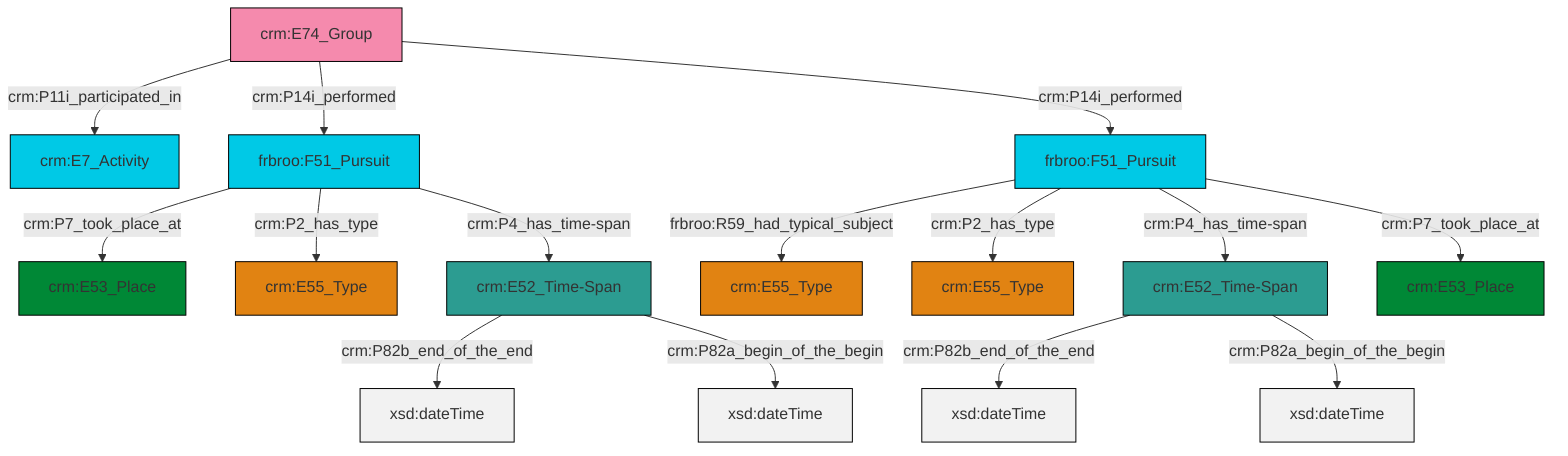 graph TD
classDef Literal fill:#f2f2f2,stroke:#000000;
classDef CRM_Entity fill:#FFFFFF,stroke:#000000;
classDef Temporal_Entity fill:#00C9E6, stroke:#000000;
classDef Type fill:#E18312, stroke:#000000;
classDef Time-Span fill:#2C9C91, stroke:#000000;
classDef Appellation fill:#FFEB7F, stroke:#000000;
classDef Place fill:#008836, stroke:#000000;
classDef Persistent_Item fill:#B266B2, stroke:#000000;
classDef Conceptual_Object fill:#FFD700, stroke:#000000;
classDef Physical_Thing fill:#D2B48C, stroke:#000000;
classDef Actor fill:#f58aad, stroke:#000000;
classDef PC_Classes fill:#4ce600, stroke:#000000;
classDef Multi fill:#cccccc,stroke:#000000;

4["crm:E74_Group"]:::Actor -->|crm:P11i_participated_in| 5["crm:E7_Activity"]:::Temporal_Entity
2["frbroo:F51_Pursuit"]:::Temporal_Entity -->|frbroo:R59_had_typical_subject| 8["crm:E55_Type"]:::Type
2["frbroo:F51_Pursuit"]:::Temporal_Entity -->|crm:P2_has_type| 9["crm:E55_Type"]:::Type
10["frbroo:F51_Pursuit"]:::Temporal_Entity -->|crm:P7_took_place_at| 11["crm:E53_Place"]:::Place
4["crm:E74_Group"]:::Actor -->|crm:P14i_performed| 10["frbroo:F51_Pursuit"]:::Temporal_Entity
6["crm:E52_Time-Span"]:::Time-Span -->|crm:P82b_end_of_the_end| 13[xsd:dateTime]:::Literal
6["crm:E52_Time-Span"]:::Time-Span -->|crm:P82a_begin_of_the_begin| 16[xsd:dateTime]:::Literal
10["frbroo:F51_Pursuit"]:::Temporal_Entity -->|crm:P2_has_type| 0["crm:E55_Type"]:::Type
20["crm:E52_Time-Span"]:::Time-Span -->|crm:P82b_end_of_the_end| 21[xsd:dateTime]:::Literal
20["crm:E52_Time-Span"]:::Time-Span -->|crm:P82a_begin_of_the_begin| 22[xsd:dateTime]:::Literal
2["frbroo:F51_Pursuit"]:::Temporal_Entity -->|crm:P4_has_time-span| 20["crm:E52_Time-Span"]:::Time-Span
2["frbroo:F51_Pursuit"]:::Temporal_Entity -->|crm:P7_took_place_at| 23["crm:E53_Place"]:::Place
10["frbroo:F51_Pursuit"]:::Temporal_Entity -->|crm:P4_has_time-span| 6["crm:E52_Time-Span"]:::Time-Span
4["crm:E74_Group"]:::Actor -->|crm:P14i_performed| 2["frbroo:F51_Pursuit"]:::Temporal_Entity